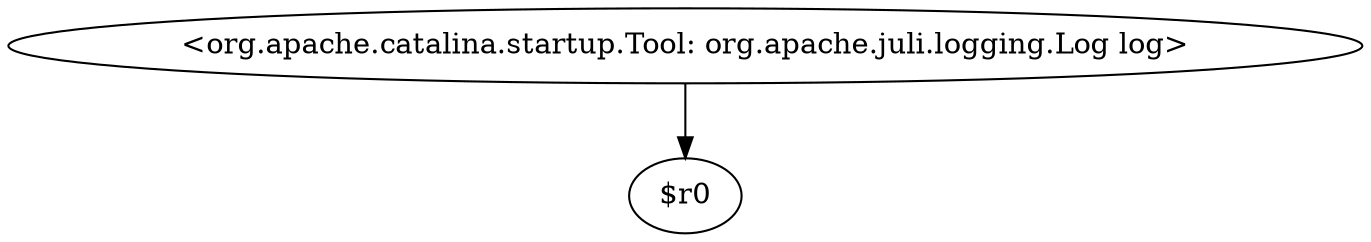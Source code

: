 digraph g {
0[label="<org.apache.catalina.startup.Tool: org.apache.juli.logging.Log log>"]
1[label="$r0"]
0->1[label=""]
}